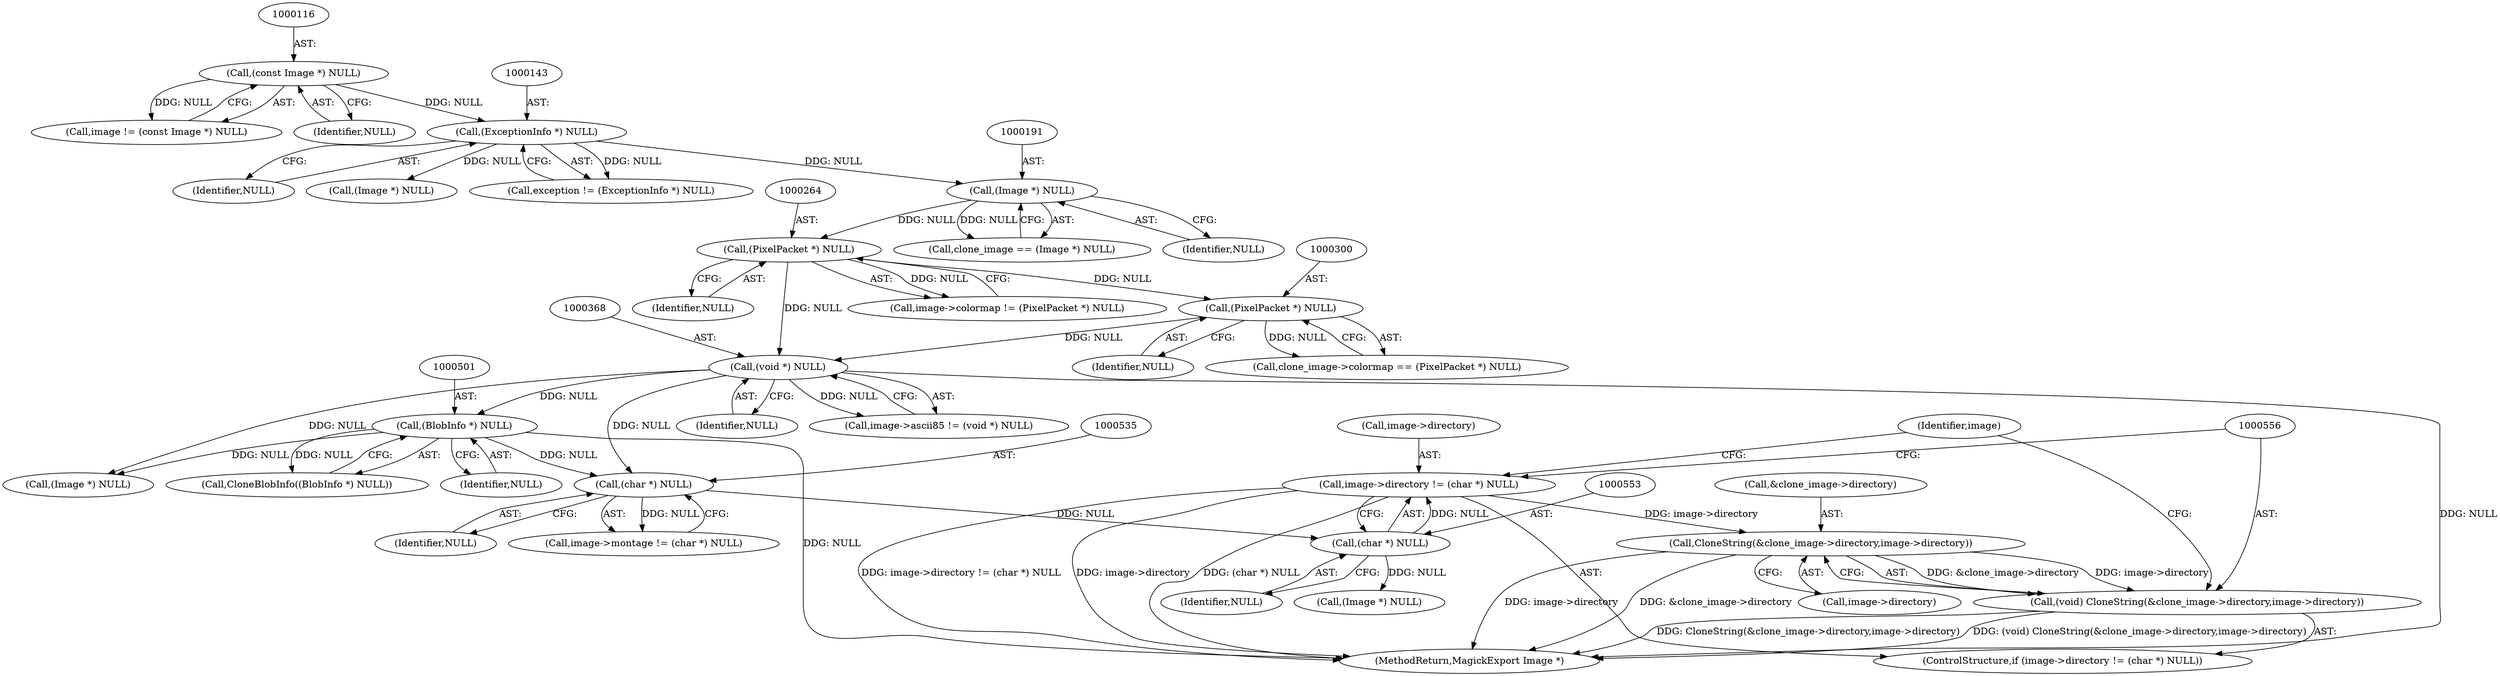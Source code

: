 digraph "0_ImageMagick_01843366d6a7b96e22ad7bb67f3df7d9fd4d5d74@pointer" {
"1000557" [label="(Call,CloneString(&clone_image->directory,image->directory))"];
"1000548" [label="(Call,image->directory != (char *) NULL)"];
"1000552" [label="(Call,(char *) NULL)"];
"1000534" [label="(Call,(char *) NULL)"];
"1000367" [label="(Call,(void *) NULL)"];
"1000263" [label="(Call,(PixelPacket *) NULL)"];
"1000190" [label="(Call,(Image *) NULL)"];
"1000142" [label="(Call,(ExceptionInfo *) NULL)"];
"1000115" [label="(Call,(const Image *) NULL)"];
"1000299" [label="(Call,(PixelPacket *) NULL)"];
"1000500" [label="(Call,(BlobInfo *) NULL)"];
"1000555" [label="(Call,(void) CloneString(&clone_image->directory,image->directory))"];
"1000367" [label="(Call,(void *) NULL)"];
"1000530" [label="(Call,image->montage != (char *) NULL)"];
"1000633" [label="(Call,(Image *) NULL)"];
"1000500" [label="(Call,(BlobInfo *) NULL)"];
"1000369" [label="(Identifier,NULL)"];
"1000142" [label="(Call,(ExceptionInfo *) NULL)"];
"1000534" [label="(Call,(char *) NULL)"];
"1000562" [label="(Call,image->directory)"];
"1000113" [label="(Call,image != (const Image *) NULL)"];
"1000552" [label="(Call,(char *) NULL)"];
"1000265" [label="(Identifier,NULL)"];
"1000295" [label="(Call,clone_image->colormap == (PixelPacket *) NULL)"];
"1000554" [label="(Identifier,NULL)"];
"1000558" [label="(Call,&clone_image->directory)"];
"1000263" [label="(Call,(PixelPacket *) NULL)"];
"1000363" [label="(Call,image->ascii85 != (void *) NULL)"];
"1000568" [label="(Identifier,image)"];
"1000548" [label="(Call,image->directory != (char *) NULL)"];
"1000115" [label="(Call,(const Image *) NULL)"];
"1000144" [label="(Identifier,NULL)"];
"1000536" [label="(Identifier,NULL)"];
"1000117" [label="(Identifier,NULL)"];
"1000176" [label="(Call,(Image *) NULL)"];
"1000301" [label="(Identifier,NULL)"];
"1000499" [label="(Call,CloneBlobInfo((BlobInfo *) NULL))"];
"1000570" [label="(Call,(Image *) NULL)"];
"1000844" [label="(MethodReturn,MagickExport Image *)"];
"1000555" [label="(Call,(void) CloneString(&clone_image->directory,image->directory))"];
"1000299" [label="(Call,(PixelPacket *) NULL)"];
"1000549" [label="(Call,image->directory)"];
"1000188" [label="(Call,clone_image == (Image *) NULL)"];
"1000192" [label="(Identifier,NULL)"];
"1000547" [label="(ControlStructure,if (image->directory != (char *) NULL))"];
"1000190" [label="(Call,(Image *) NULL)"];
"1000259" [label="(Call,image->colormap != (PixelPacket *) NULL)"];
"1000140" [label="(Call,exception != (ExceptionInfo *) NULL)"];
"1000557" [label="(Call,CloneString(&clone_image->directory,image->directory))"];
"1000502" [label="(Identifier,NULL)"];
"1000557" -> "1000555"  [label="AST: "];
"1000557" -> "1000562"  [label="CFG: "];
"1000558" -> "1000557"  [label="AST: "];
"1000562" -> "1000557"  [label="AST: "];
"1000555" -> "1000557"  [label="CFG: "];
"1000557" -> "1000844"  [label="DDG: image->directory"];
"1000557" -> "1000844"  [label="DDG: &clone_image->directory"];
"1000557" -> "1000555"  [label="DDG: &clone_image->directory"];
"1000557" -> "1000555"  [label="DDG: image->directory"];
"1000548" -> "1000557"  [label="DDG: image->directory"];
"1000548" -> "1000547"  [label="AST: "];
"1000548" -> "1000552"  [label="CFG: "];
"1000549" -> "1000548"  [label="AST: "];
"1000552" -> "1000548"  [label="AST: "];
"1000556" -> "1000548"  [label="CFG: "];
"1000568" -> "1000548"  [label="CFG: "];
"1000548" -> "1000844"  [label="DDG: image->directory != (char *) NULL"];
"1000548" -> "1000844"  [label="DDG: image->directory"];
"1000548" -> "1000844"  [label="DDG: (char *) NULL"];
"1000552" -> "1000548"  [label="DDG: NULL"];
"1000552" -> "1000554"  [label="CFG: "];
"1000553" -> "1000552"  [label="AST: "];
"1000554" -> "1000552"  [label="AST: "];
"1000534" -> "1000552"  [label="DDG: NULL"];
"1000552" -> "1000570"  [label="DDG: NULL"];
"1000534" -> "1000530"  [label="AST: "];
"1000534" -> "1000536"  [label="CFG: "];
"1000535" -> "1000534"  [label="AST: "];
"1000536" -> "1000534"  [label="AST: "];
"1000530" -> "1000534"  [label="CFG: "];
"1000534" -> "1000530"  [label="DDG: NULL"];
"1000367" -> "1000534"  [label="DDG: NULL"];
"1000500" -> "1000534"  [label="DDG: NULL"];
"1000367" -> "1000363"  [label="AST: "];
"1000367" -> "1000369"  [label="CFG: "];
"1000368" -> "1000367"  [label="AST: "];
"1000369" -> "1000367"  [label="AST: "];
"1000363" -> "1000367"  [label="CFG: "];
"1000367" -> "1000844"  [label="DDG: NULL"];
"1000367" -> "1000363"  [label="DDG: NULL"];
"1000263" -> "1000367"  [label="DDG: NULL"];
"1000299" -> "1000367"  [label="DDG: NULL"];
"1000367" -> "1000500"  [label="DDG: NULL"];
"1000367" -> "1000633"  [label="DDG: NULL"];
"1000263" -> "1000259"  [label="AST: "];
"1000263" -> "1000265"  [label="CFG: "];
"1000264" -> "1000263"  [label="AST: "];
"1000265" -> "1000263"  [label="AST: "];
"1000259" -> "1000263"  [label="CFG: "];
"1000263" -> "1000259"  [label="DDG: NULL"];
"1000190" -> "1000263"  [label="DDG: NULL"];
"1000263" -> "1000299"  [label="DDG: NULL"];
"1000190" -> "1000188"  [label="AST: "];
"1000190" -> "1000192"  [label="CFG: "];
"1000191" -> "1000190"  [label="AST: "];
"1000192" -> "1000190"  [label="AST: "];
"1000188" -> "1000190"  [label="CFG: "];
"1000190" -> "1000188"  [label="DDG: NULL"];
"1000142" -> "1000190"  [label="DDG: NULL"];
"1000142" -> "1000140"  [label="AST: "];
"1000142" -> "1000144"  [label="CFG: "];
"1000143" -> "1000142"  [label="AST: "];
"1000144" -> "1000142"  [label="AST: "];
"1000140" -> "1000142"  [label="CFG: "];
"1000142" -> "1000140"  [label="DDG: NULL"];
"1000115" -> "1000142"  [label="DDG: NULL"];
"1000142" -> "1000176"  [label="DDG: NULL"];
"1000115" -> "1000113"  [label="AST: "];
"1000115" -> "1000117"  [label="CFG: "];
"1000116" -> "1000115"  [label="AST: "];
"1000117" -> "1000115"  [label="AST: "];
"1000113" -> "1000115"  [label="CFG: "];
"1000115" -> "1000113"  [label="DDG: NULL"];
"1000299" -> "1000295"  [label="AST: "];
"1000299" -> "1000301"  [label="CFG: "];
"1000300" -> "1000299"  [label="AST: "];
"1000301" -> "1000299"  [label="AST: "];
"1000295" -> "1000299"  [label="CFG: "];
"1000299" -> "1000295"  [label="DDG: NULL"];
"1000500" -> "1000499"  [label="AST: "];
"1000500" -> "1000502"  [label="CFG: "];
"1000501" -> "1000500"  [label="AST: "];
"1000502" -> "1000500"  [label="AST: "];
"1000499" -> "1000500"  [label="CFG: "];
"1000500" -> "1000844"  [label="DDG: NULL"];
"1000500" -> "1000499"  [label="DDG: NULL"];
"1000500" -> "1000633"  [label="DDG: NULL"];
"1000555" -> "1000547"  [label="AST: "];
"1000556" -> "1000555"  [label="AST: "];
"1000568" -> "1000555"  [label="CFG: "];
"1000555" -> "1000844"  [label="DDG: CloneString(&clone_image->directory,image->directory)"];
"1000555" -> "1000844"  [label="DDG: (void) CloneString(&clone_image->directory,image->directory)"];
}
